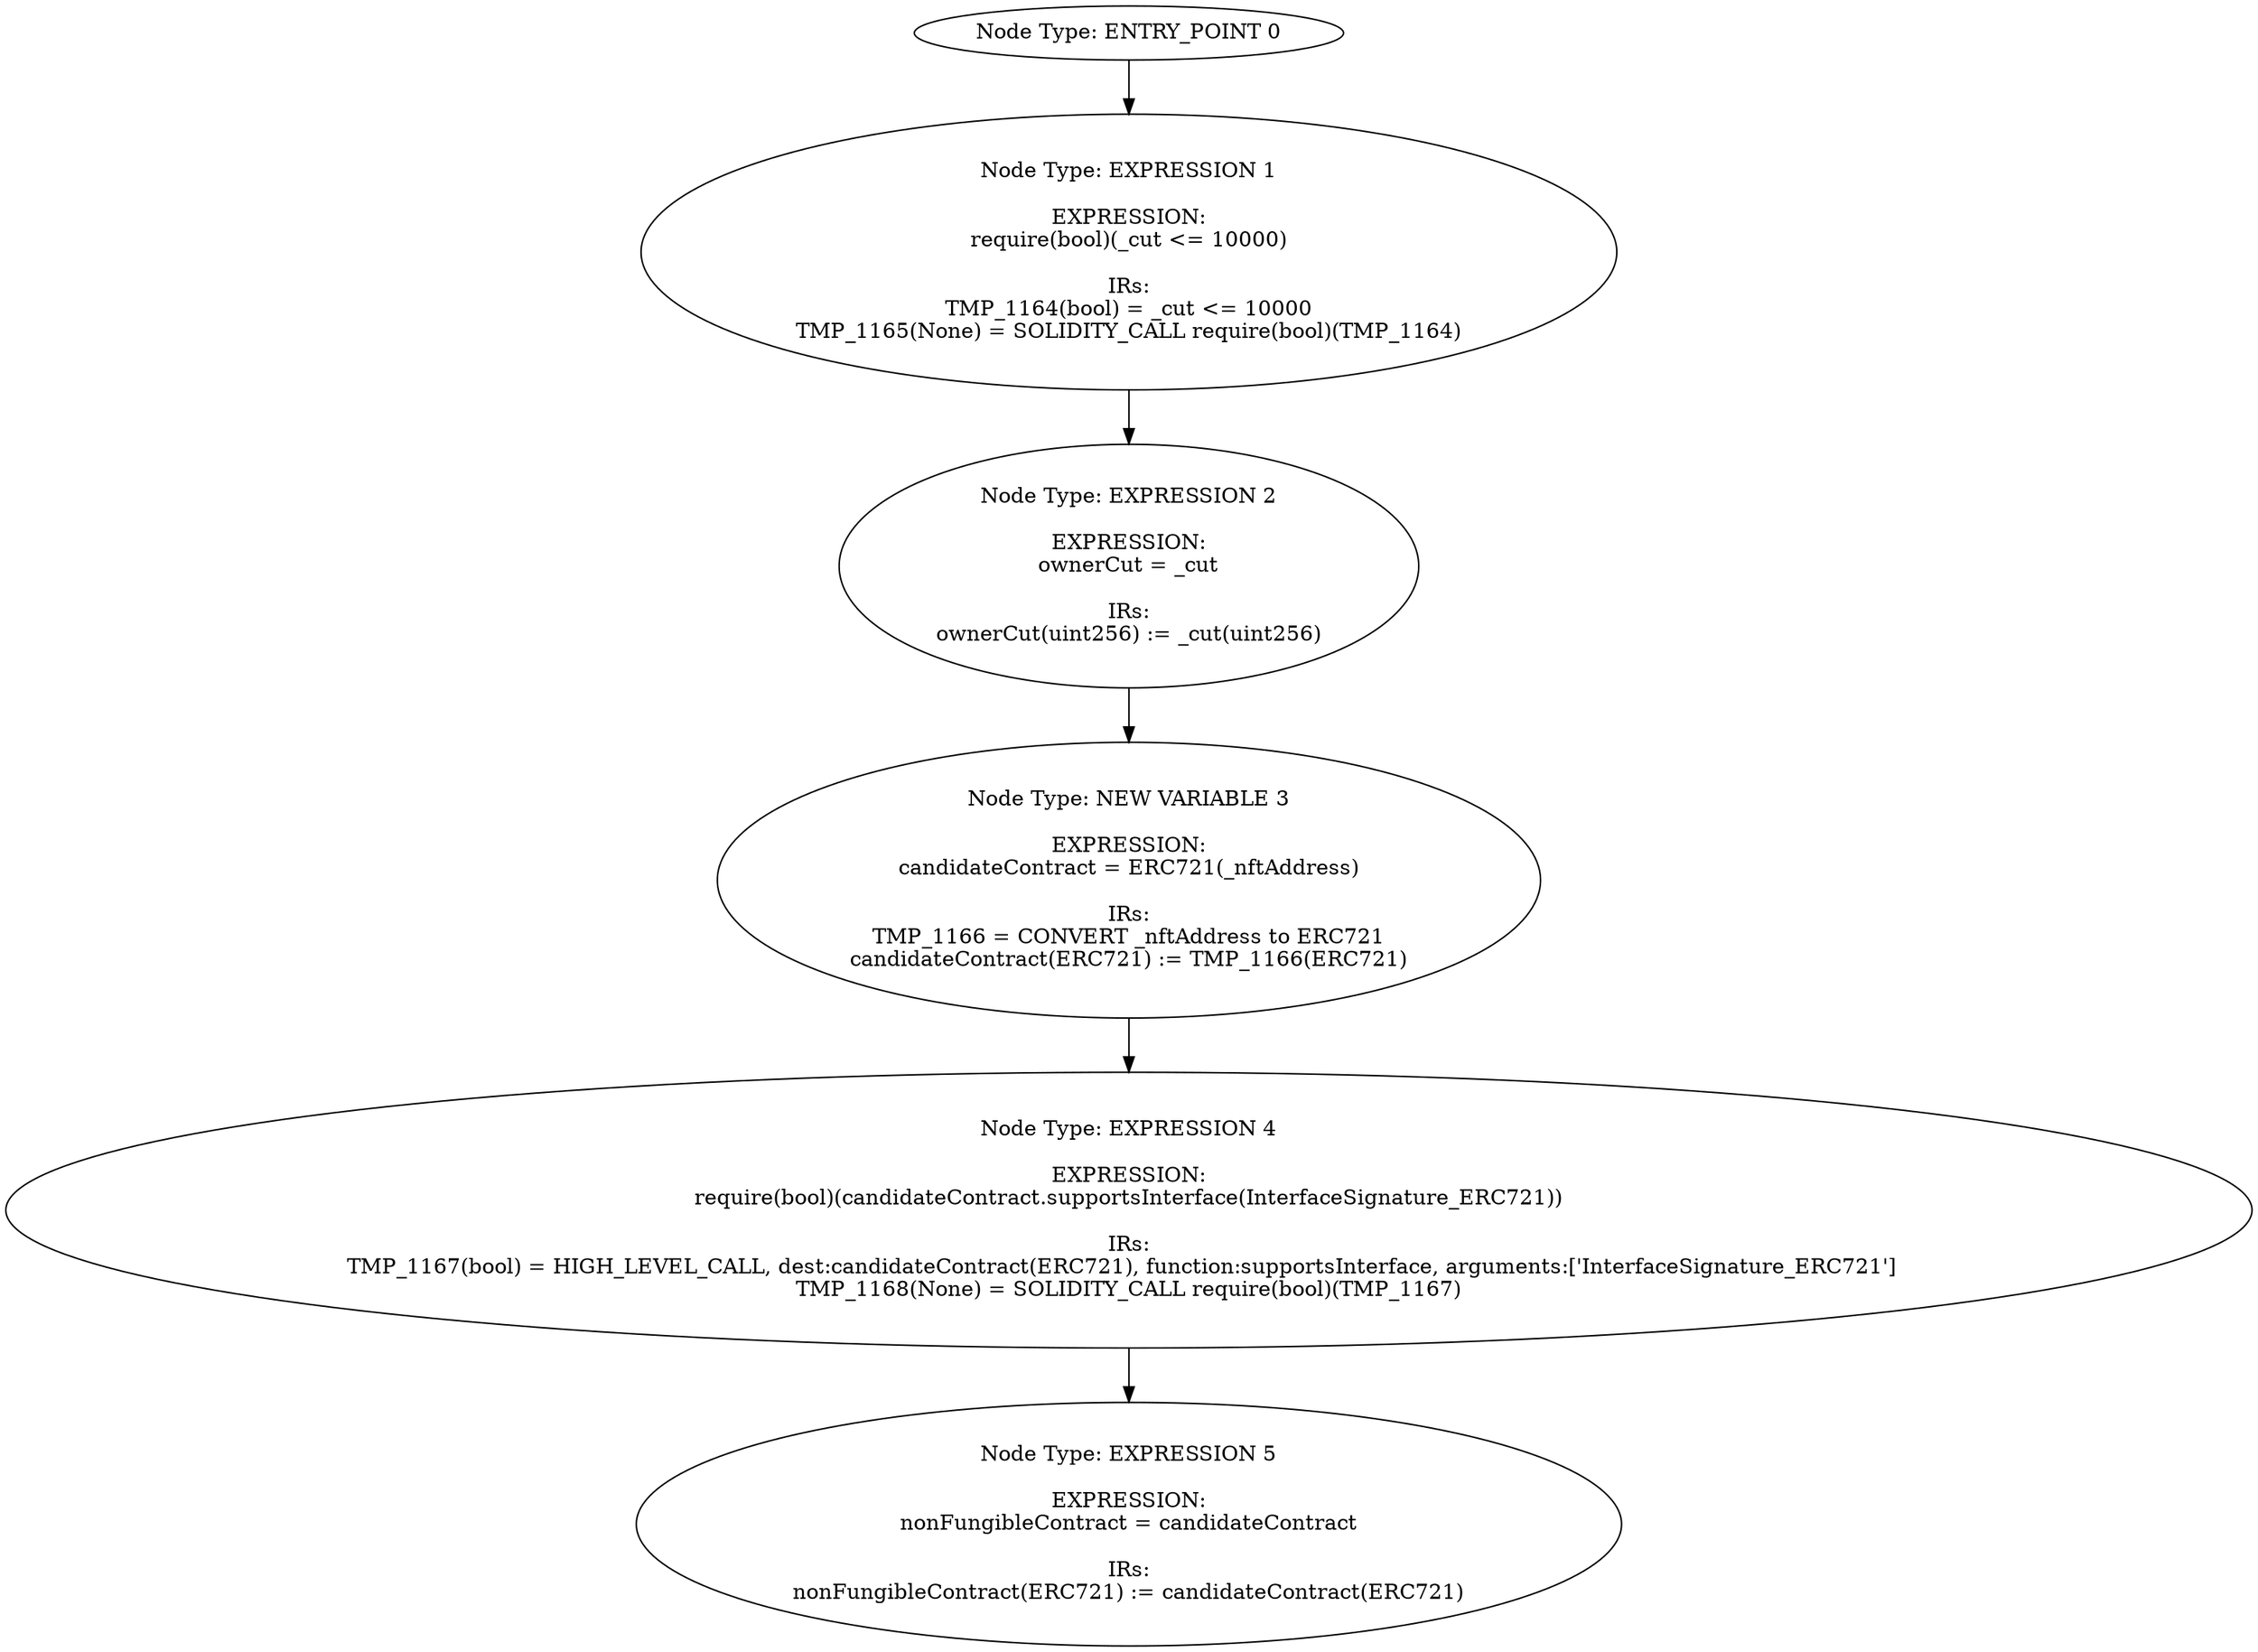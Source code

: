 digraph{
0[label="Node Type: ENTRY_POINT 0
"];
0->1;
1[label="Node Type: EXPRESSION 1

EXPRESSION:
require(bool)(_cut <= 10000)

IRs:
TMP_1164(bool) = _cut <= 10000
TMP_1165(None) = SOLIDITY_CALL require(bool)(TMP_1164)"];
1->2;
2[label="Node Type: EXPRESSION 2

EXPRESSION:
ownerCut = _cut

IRs:
ownerCut(uint256) := _cut(uint256)"];
2->3;
3[label="Node Type: NEW VARIABLE 3

EXPRESSION:
candidateContract = ERC721(_nftAddress)

IRs:
TMP_1166 = CONVERT _nftAddress to ERC721
candidateContract(ERC721) := TMP_1166(ERC721)"];
3->4;
4[label="Node Type: EXPRESSION 4

EXPRESSION:
require(bool)(candidateContract.supportsInterface(InterfaceSignature_ERC721))

IRs:
TMP_1167(bool) = HIGH_LEVEL_CALL, dest:candidateContract(ERC721), function:supportsInterface, arguments:['InterfaceSignature_ERC721']  
TMP_1168(None) = SOLIDITY_CALL require(bool)(TMP_1167)"];
4->5;
5[label="Node Type: EXPRESSION 5

EXPRESSION:
nonFungibleContract = candidateContract

IRs:
nonFungibleContract(ERC721) := candidateContract(ERC721)"];
}
